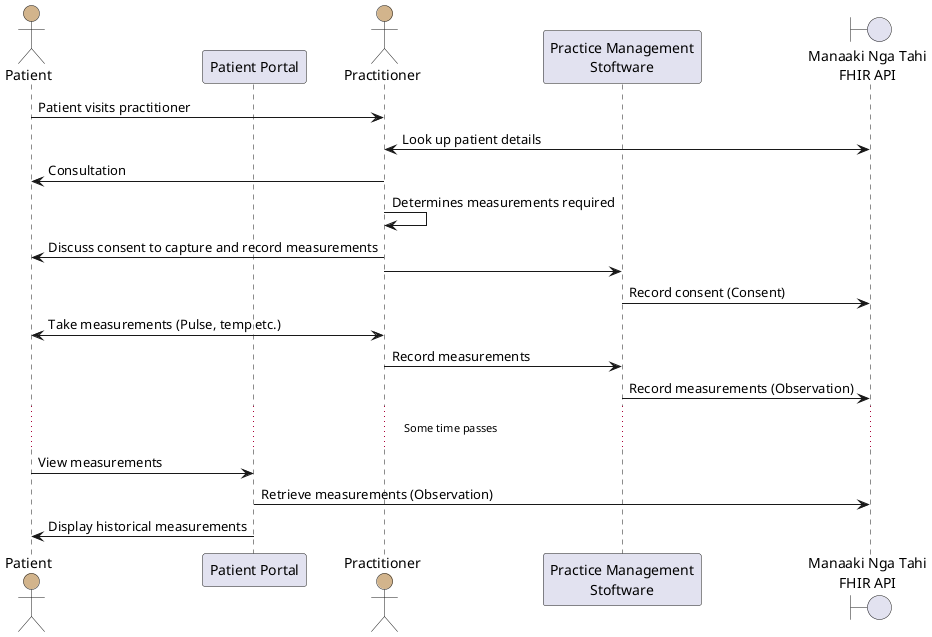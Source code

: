 @startuml "ManaakiNgaTahiMeasurementsExample"

actor Patient #Tan
participant "Patient Portal" as PP
actor Practitioner #Tan
participant "Practice Management\nStoftware" as PMS
boundary "Manaaki Nga Tahi\nFHIR API" as API

Patient -> Practitioner : Patient visits practitioner
Practitioner <-> API : Look up patient details
Practitioner -> Patient : Consultation
Practitioner -> Practitioner : Determines measurements required
Practitioner -> Patient : Discuss consent to capture and record measurements
Practitioner -> PMS
PMS -> API : Record consent (Consent)
Practitioner <-> Patient : Take measurements (Pulse, temp etc.)
Practitioner -> PMS : Record measurements
PMS -> API : Record measurements (Observation)
... Some time passes ...
Patient -> PP : View measurements
PP -> API : Retrieve measurements (Observation)
PP -> Patient : Display historical measurements

@enduml
